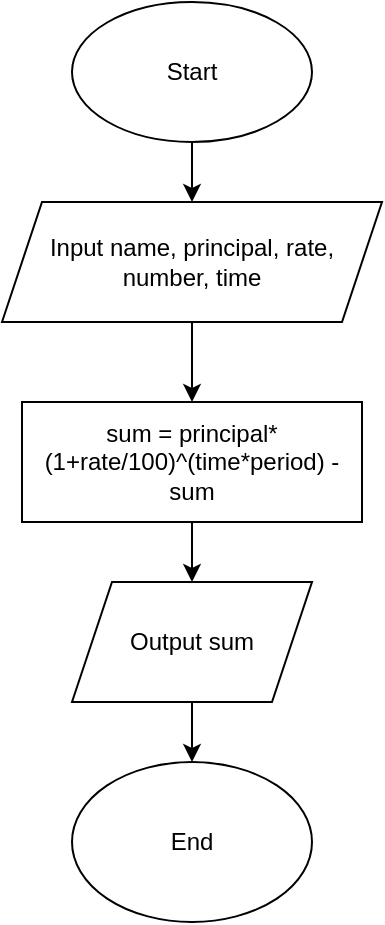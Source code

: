 <mxfile version="22.1.2" type="device">
  <diagram name="Сторінка-1" id="0liA8Ej3YOuRwNBv2-SD">
    <mxGraphModel dx="523" dy="692" grid="1" gridSize="10" guides="1" tooltips="1" connect="1" arrows="1" fold="1" page="1" pageScale="1" pageWidth="827" pageHeight="1169" math="0" shadow="0">
      <root>
        <mxCell id="0" />
        <mxCell id="1" parent="0" />
        <mxCell id="WDut6IQsrc23tSPN2Qs--3" value="" style="edgeStyle=orthogonalEdgeStyle;rounded=0;orthogonalLoop=1;jettySize=auto;html=1;" parent="1" source="WDut6IQsrc23tSPN2Qs--1" target="WDut6IQsrc23tSPN2Qs--2" edge="1">
          <mxGeometry relative="1" as="geometry" />
        </mxCell>
        <mxCell id="WDut6IQsrc23tSPN2Qs--1" value="Start" style="ellipse;whiteSpace=wrap;html=1;" parent="1" vertex="1">
          <mxGeometry x="70" y="150" width="120" height="70" as="geometry" />
        </mxCell>
        <mxCell id="WDut6IQsrc23tSPN2Qs--5" value="" style="edgeStyle=orthogonalEdgeStyle;rounded=0;orthogonalLoop=1;jettySize=auto;html=1;entryX=0.5;entryY=0;entryDx=0;entryDy=0;" parent="1" source="WDut6IQsrc23tSPN2Qs--2" target="4ue3drG2nbAOkivoNRd7-1" edge="1">
          <mxGeometry relative="1" as="geometry">
            <mxPoint x="130" y="420" as="targetPoint" />
          </mxGeometry>
        </mxCell>
        <mxCell id="WDut6IQsrc23tSPN2Qs--2" value="Input name, principal, rate, number, time" style="shape=parallelogram;perimeter=parallelogramPerimeter;whiteSpace=wrap;html=1;fixedSize=1;" parent="1" vertex="1">
          <mxGeometry x="35" y="250" width="190" height="60" as="geometry" />
        </mxCell>
        <mxCell id="4ue3drG2nbAOkivoNRd7-5" value="" style="edgeStyle=orthogonalEdgeStyle;rounded=0;orthogonalLoop=1;jettySize=auto;html=1;" edge="1" parent="1" source="WDut6IQsrc23tSPN2Qs--15" target="WDut6IQsrc23tSPN2Qs--17">
          <mxGeometry relative="1" as="geometry" />
        </mxCell>
        <mxCell id="WDut6IQsrc23tSPN2Qs--15" value="Output sum" style="shape=parallelogram;perimeter=parallelogramPerimeter;whiteSpace=wrap;html=1;fixedSize=1;" parent="1" vertex="1">
          <mxGeometry x="70" y="440" width="120" height="60" as="geometry" />
        </mxCell>
        <mxCell id="WDut6IQsrc23tSPN2Qs--17" value="End" style="ellipse;whiteSpace=wrap;html=1;" parent="1" vertex="1">
          <mxGeometry x="70" y="530" width="120" height="80" as="geometry" />
        </mxCell>
        <mxCell id="4ue3drG2nbAOkivoNRd7-4" value="" style="edgeStyle=orthogonalEdgeStyle;rounded=0;orthogonalLoop=1;jettySize=auto;html=1;" edge="1" parent="1" source="4ue3drG2nbAOkivoNRd7-1" target="WDut6IQsrc23tSPN2Qs--15">
          <mxGeometry relative="1" as="geometry" />
        </mxCell>
        <mxCell id="4ue3drG2nbAOkivoNRd7-1" value="sum = principal*(1+rate/100)^(time*period) - sum" style="rounded=0;whiteSpace=wrap;html=1;" vertex="1" parent="1">
          <mxGeometry x="45" y="350" width="170" height="60" as="geometry" />
        </mxCell>
      </root>
    </mxGraphModel>
  </diagram>
</mxfile>
